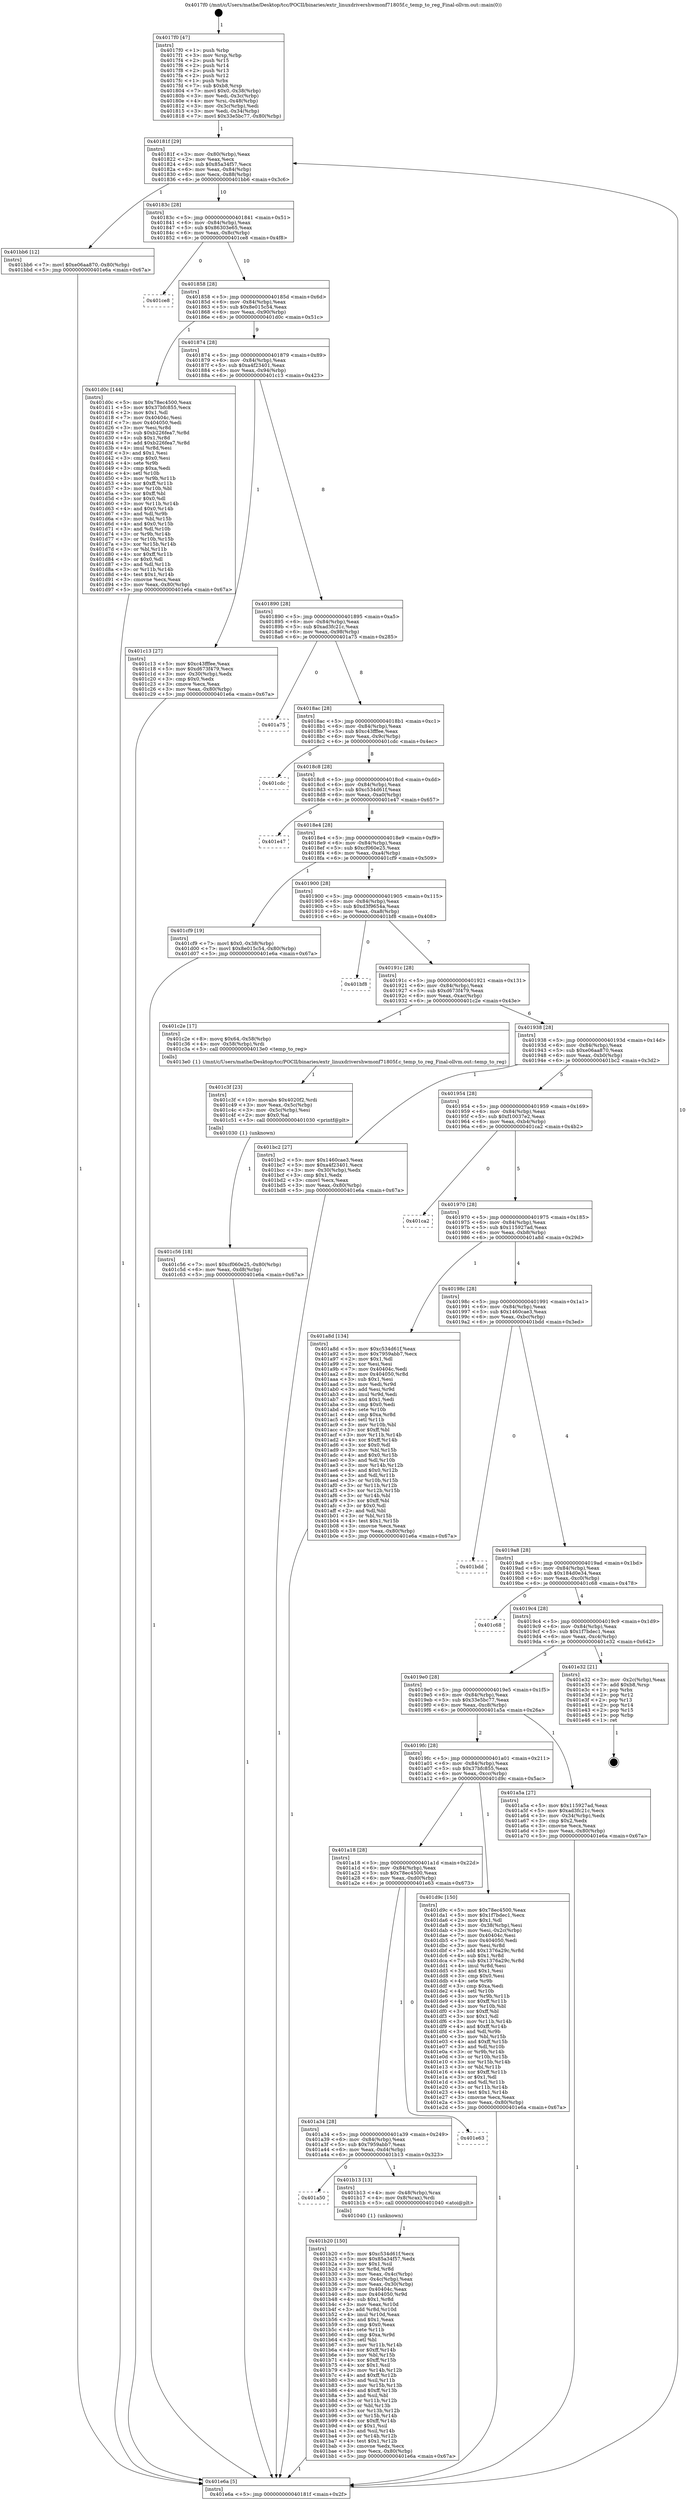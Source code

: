 digraph "0x4017f0" {
  label = "0x4017f0 (/mnt/c/Users/mathe/Desktop/tcc/POCII/binaries/extr_linuxdrivershwmonf71805f.c_temp_to_reg_Final-ollvm.out::main(0))"
  labelloc = "t"
  node[shape=record]

  Entry [label="",width=0.3,height=0.3,shape=circle,fillcolor=black,style=filled]
  "0x40181f" [label="{
     0x40181f [29]\l
     | [instrs]\l
     &nbsp;&nbsp;0x40181f \<+3\>: mov -0x80(%rbp),%eax\l
     &nbsp;&nbsp;0x401822 \<+2\>: mov %eax,%ecx\l
     &nbsp;&nbsp;0x401824 \<+6\>: sub $0x85a34f57,%ecx\l
     &nbsp;&nbsp;0x40182a \<+6\>: mov %eax,-0x84(%rbp)\l
     &nbsp;&nbsp;0x401830 \<+6\>: mov %ecx,-0x88(%rbp)\l
     &nbsp;&nbsp;0x401836 \<+6\>: je 0000000000401bb6 \<main+0x3c6\>\l
  }"]
  "0x401bb6" [label="{
     0x401bb6 [12]\l
     | [instrs]\l
     &nbsp;&nbsp;0x401bb6 \<+7\>: movl $0xe06aa870,-0x80(%rbp)\l
     &nbsp;&nbsp;0x401bbd \<+5\>: jmp 0000000000401e6a \<main+0x67a\>\l
  }"]
  "0x40183c" [label="{
     0x40183c [28]\l
     | [instrs]\l
     &nbsp;&nbsp;0x40183c \<+5\>: jmp 0000000000401841 \<main+0x51\>\l
     &nbsp;&nbsp;0x401841 \<+6\>: mov -0x84(%rbp),%eax\l
     &nbsp;&nbsp;0x401847 \<+5\>: sub $0x86303e65,%eax\l
     &nbsp;&nbsp;0x40184c \<+6\>: mov %eax,-0x8c(%rbp)\l
     &nbsp;&nbsp;0x401852 \<+6\>: je 0000000000401ce8 \<main+0x4f8\>\l
  }"]
  Exit [label="",width=0.3,height=0.3,shape=circle,fillcolor=black,style=filled,peripheries=2]
  "0x401ce8" [label="{
     0x401ce8\l
  }", style=dashed]
  "0x401858" [label="{
     0x401858 [28]\l
     | [instrs]\l
     &nbsp;&nbsp;0x401858 \<+5\>: jmp 000000000040185d \<main+0x6d\>\l
     &nbsp;&nbsp;0x40185d \<+6\>: mov -0x84(%rbp),%eax\l
     &nbsp;&nbsp;0x401863 \<+5\>: sub $0x8e015c54,%eax\l
     &nbsp;&nbsp;0x401868 \<+6\>: mov %eax,-0x90(%rbp)\l
     &nbsp;&nbsp;0x40186e \<+6\>: je 0000000000401d0c \<main+0x51c\>\l
  }"]
  "0x401c56" [label="{
     0x401c56 [18]\l
     | [instrs]\l
     &nbsp;&nbsp;0x401c56 \<+7\>: movl $0xcf060e25,-0x80(%rbp)\l
     &nbsp;&nbsp;0x401c5d \<+6\>: mov %eax,-0xd8(%rbp)\l
     &nbsp;&nbsp;0x401c63 \<+5\>: jmp 0000000000401e6a \<main+0x67a\>\l
  }"]
  "0x401d0c" [label="{
     0x401d0c [144]\l
     | [instrs]\l
     &nbsp;&nbsp;0x401d0c \<+5\>: mov $0x78ec4500,%eax\l
     &nbsp;&nbsp;0x401d11 \<+5\>: mov $0x37bfc855,%ecx\l
     &nbsp;&nbsp;0x401d16 \<+2\>: mov $0x1,%dl\l
     &nbsp;&nbsp;0x401d18 \<+7\>: mov 0x40404c,%esi\l
     &nbsp;&nbsp;0x401d1f \<+7\>: mov 0x404050,%edi\l
     &nbsp;&nbsp;0x401d26 \<+3\>: mov %esi,%r8d\l
     &nbsp;&nbsp;0x401d29 \<+7\>: sub $0xb226fea7,%r8d\l
     &nbsp;&nbsp;0x401d30 \<+4\>: sub $0x1,%r8d\l
     &nbsp;&nbsp;0x401d34 \<+7\>: add $0xb226fea7,%r8d\l
     &nbsp;&nbsp;0x401d3b \<+4\>: imul %r8d,%esi\l
     &nbsp;&nbsp;0x401d3f \<+3\>: and $0x1,%esi\l
     &nbsp;&nbsp;0x401d42 \<+3\>: cmp $0x0,%esi\l
     &nbsp;&nbsp;0x401d45 \<+4\>: sete %r9b\l
     &nbsp;&nbsp;0x401d49 \<+3\>: cmp $0xa,%edi\l
     &nbsp;&nbsp;0x401d4c \<+4\>: setl %r10b\l
     &nbsp;&nbsp;0x401d50 \<+3\>: mov %r9b,%r11b\l
     &nbsp;&nbsp;0x401d53 \<+4\>: xor $0xff,%r11b\l
     &nbsp;&nbsp;0x401d57 \<+3\>: mov %r10b,%bl\l
     &nbsp;&nbsp;0x401d5a \<+3\>: xor $0xff,%bl\l
     &nbsp;&nbsp;0x401d5d \<+3\>: xor $0x0,%dl\l
     &nbsp;&nbsp;0x401d60 \<+3\>: mov %r11b,%r14b\l
     &nbsp;&nbsp;0x401d63 \<+4\>: and $0x0,%r14b\l
     &nbsp;&nbsp;0x401d67 \<+3\>: and %dl,%r9b\l
     &nbsp;&nbsp;0x401d6a \<+3\>: mov %bl,%r15b\l
     &nbsp;&nbsp;0x401d6d \<+4\>: and $0x0,%r15b\l
     &nbsp;&nbsp;0x401d71 \<+3\>: and %dl,%r10b\l
     &nbsp;&nbsp;0x401d74 \<+3\>: or %r9b,%r14b\l
     &nbsp;&nbsp;0x401d77 \<+3\>: or %r10b,%r15b\l
     &nbsp;&nbsp;0x401d7a \<+3\>: xor %r15b,%r14b\l
     &nbsp;&nbsp;0x401d7d \<+3\>: or %bl,%r11b\l
     &nbsp;&nbsp;0x401d80 \<+4\>: xor $0xff,%r11b\l
     &nbsp;&nbsp;0x401d84 \<+3\>: or $0x0,%dl\l
     &nbsp;&nbsp;0x401d87 \<+3\>: and %dl,%r11b\l
     &nbsp;&nbsp;0x401d8a \<+3\>: or %r11b,%r14b\l
     &nbsp;&nbsp;0x401d8d \<+4\>: test $0x1,%r14b\l
     &nbsp;&nbsp;0x401d91 \<+3\>: cmovne %ecx,%eax\l
     &nbsp;&nbsp;0x401d94 \<+3\>: mov %eax,-0x80(%rbp)\l
     &nbsp;&nbsp;0x401d97 \<+5\>: jmp 0000000000401e6a \<main+0x67a\>\l
  }"]
  "0x401874" [label="{
     0x401874 [28]\l
     | [instrs]\l
     &nbsp;&nbsp;0x401874 \<+5\>: jmp 0000000000401879 \<main+0x89\>\l
     &nbsp;&nbsp;0x401879 \<+6\>: mov -0x84(%rbp),%eax\l
     &nbsp;&nbsp;0x40187f \<+5\>: sub $0xa4f23401,%eax\l
     &nbsp;&nbsp;0x401884 \<+6\>: mov %eax,-0x94(%rbp)\l
     &nbsp;&nbsp;0x40188a \<+6\>: je 0000000000401c13 \<main+0x423\>\l
  }"]
  "0x401c3f" [label="{
     0x401c3f [23]\l
     | [instrs]\l
     &nbsp;&nbsp;0x401c3f \<+10\>: movabs $0x4020f2,%rdi\l
     &nbsp;&nbsp;0x401c49 \<+3\>: mov %eax,-0x5c(%rbp)\l
     &nbsp;&nbsp;0x401c4c \<+3\>: mov -0x5c(%rbp),%esi\l
     &nbsp;&nbsp;0x401c4f \<+2\>: mov $0x0,%al\l
     &nbsp;&nbsp;0x401c51 \<+5\>: call 0000000000401030 \<printf@plt\>\l
     | [calls]\l
     &nbsp;&nbsp;0x401030 \{1\} (unknown)\l
  }"]
  "0x401c13" [label="{
     0x401c13 [27]\l
     | [instrs]\l
     &nbsp;&nbsp;0x401c13 \<+5\>: mov $0xc43fffee,%eax\l
     &nbsp;&nbsp;0x401c18 \<+5\>: mov $0xd673f479,%ecx\l
     &nbsp;&nbsp;0x401c1d \<+3\>: mov -0x30(%rbp),%edx\l
     &nbsp;&nbsp;0x401c20 \<+3\>: cmp $0x0,%edx\l
     &nbsp;&nbsp;0x401c23 \<+3\>: cmove %ecx,%eax\l
     &nbsp;&nbsp;0x401c26 \<+3\>: mov %eax,-0x80(%rbp)\l
     &nbsp;&nbsp;0x401c29 \<+5\>: jmp 0000000000401e6a \<main+0x67a\>\l
  }"]
  "0x401890" [label="{
     0x401890 [28]\l
     | [instrs]\l
     &nbsp;&nbsp;0x401890 \<+5\>: jmp 0000000000401895 \<main+0xa5\>\l
     &nbsp;&nbsp;0x401895 \<+6\>: mov -0x84(%rbp),%eax\l
     &nbsp;&nbsp;0x40189b \<+5\>: sub $0xad3fc21c,%eax\l
     &nbsp;&nbsp;0x4018a0 \<+6\>: mov %eax,-0x98(%rbp)\l
     &nbsp;&nbsp;0x4018a6 \<+6\>: je 0000000000401a75 \<main+0x285\>\l
  }"]
  "0x401b20" [label="{
     0x401b20 [150]\l
     | [instrs]\l
     &nbsp;&nbsp;0x401b20 \<+5\>: mov $0xc534d61f,%ecx\l
     &nbsp;&nbsp;0x401b25 \<+5\>: mov $0x85a34f57,%edx\l
     &nbsp;&nbsp;0x401b2a \<+3\>: mov $0x1,%sil\l
     &nbsp;&nbsp;0x401b2d \<+3\>: xor %r8d,%r8d\l
     &nbsp;&nbsp;0x401b30 \<+3\>: mov %eax,-0x4c(%rbp)\l
     &nbsp;&nbsp;0x401b33 \<+3\>: mov -0x4c(%rbp),%eax\l
     &nbsp;&nbsp;0x401b36 \<+3\>: mov %eax,-0x30(%rbp)\l
     &nbsp;&nbsp;0x401b39 \<+7\>: mov 0x40404c,%eax\l
     &nbsp;&nbsp;0x401b40 \<+8\>: mov 0x404050,%r9d\l
     &nbsp;&nbsp;0x401b48 \<+4\>: sub $0x1,%r8d\l
     &nbsp;&nbsp;0x401b4c \<+3\>: mov %eax,%r10d\l
     &nbsp;&nbsp;0x401b4f \<+3\>: add %r8d,%r10d\l
     &nbsp;&nbsp;0x401b52 \<+4\>: imul %r10d,%eax\l
     &nbsp;&nbsp;0x401b56 \<+3\>: and $0x1,%eax\l
     &nbsp;&nbsp;0x401b59 \<+3\>: cmp $0x0,%eax\l
     &nbsp;&nbsp;0x401b5c \<+4\>: sete %r11b\l
     &nbsp;&nbsp;0x401b60 \<+4\>: cmp $0xa,%r9d\l
     &nbsp;&nbsp;0x401b64 \<+3\>: setl %bl\l
     &nbsp;&nbsp;0x401b67 \<+3\>: mov %r11b,%r14b\l
     &nbsp;&nbsp;0x401b6a \<+4\>: xor $0xff,%r14b\l
     &nbsp;&nbsp;0x401b6e \<+3\>: mov %bl,%r15b\l
     &nbsp;&nbsp;0x401b71 \<+4\>: xor $0xff,%r15b\l
     &nbsp;&nbsp;0x401b75 \<+4\>: xor $0x1,%sil\l
     &nbsp;&nbsp;0x401b79 \<+3\>: mov %r14b,%r12b\l
     &nbsp;&nbsp;0x401b7c \<+4\>: and $0xff,%r12b\l
     &nbsp;&nbsp;0x401b80 \<+3\>: and %sil,%r11b\l
     &nbsp;&nbsp;0x401b83 \<+3\>: mov %r15b,%r13b\l
     &nbsp;&nbsp;0x401b86 \<+4\>: and $0xff,%r13b\l
     &nbsp;&nbsp;0x401b8a \<+3\>: and %sil,%bl\l
     &nbsp;&nbsp;0x401b8d \<+3\>: or %r11b,%r12b\l
     &nbsp;&nbsp;0x401b90 \<+3\>: or %bl,%r13b\l
     &nbsp;&nbsp;0x401b93 \<+3\>: xor %r13b,%r12b\l
     &nbsp;&nbsp;0x401b96 \<+3\>: or %r15b,%r14b\l
     &nbsp;&nbsp;0x401b99 \<+4\>: xor $0xff,%r14b\l
     &nbsp;&nbsp;0x401b9d \<+4\>: or $0x1,%sil\l
     &nbsp;&nbsp;0x401ba1 \<+3\>: and %sil,%r14b\l
     &nbsp;&nbsp;0x401ba4 \<+3\>: or %r14b,%r12b\l
     &nbsp;&nbsp;0x401ba7 \<+4\>: test $0x1,%r12b\l
     &nbsp;&nbsp;0x401bab \<+3\>: cmovne %edx,%ecx\l
     &nbsp;&nbsp;0x401bae \<+3\>: mov %ecx,-0x80(%rbp)\l
     &nbsp;&nbsp;0x401bb1 \<+5\>: jmp 0000000000401e6a \<main+0x67a\>\l
  }"]
  "0x401a75" [label="{
     0x401a75\l
  }", style=dashed]
  "0x4018ac" [label="{
     0x4018ac [28]\l
     | [instrs]\l
     &nbsp;&nbsp;0x4018ac \<+5\>: jmp 00000000004018b1 \<main+0xc1\>\l
     &nbsp;&nbsp;0x4018b1 \<+6\>: mov -0x84(%rbp),%eax\l
     &nbsp;&nbsp;0x4018b7 \<+5\>: sub $0xc43fffee,%eax\l
     &nbsp;&nbsp;0x4018bc \<+6\>: mov %eax,-0x9c(%rbp)\l
     &nbsp;&nbsp;0x4018c2 \<+6\>: je 0000000000401cdc \<main+0x4ec\>\l
  }"]
  "0x401a50" [label="{
     0x401a50\l
  }", style=dashed]
  "0x401cdc" [label="{
     0x401cdc\l
  }", style=dashed]
  "0x4018c8" [label="{
     0x4018c8 [28]\l
     | [instrs]\l
     &nbsp;&nbsp;0x4018c8 \<+5\>: jmp 00000000004018cd \<main+0xdd\>\l
     &nbsp;&nbsp;0x4018cd \<+6\>: mov -0x84(%rbp),%eax\l
     &nbsp;&nbsp;0x4018d3 \<+5\>: sub $0xc534d61f,%eax\l
     &nbsp;&nbsp;0x4018d8 \<+6\>: mov %eax,-0xa0(%rbp)\l
     &nbsp;&nbsp;0x4018de \<+6\>: je 0000000000401e47 \<main+0x657\>\l
  }"]
  "0x401b13" [label="{
     0x401b13 [13]\l
     | [instrs]\l
     &nbsp;&nbsp;0x401b13 \<+4\>: mov -0x48(%rbp),%rax\l
     &nbsp;&nbsp;0x401b17 \<+4\>: mov 0x8(%rax),%rdi\l
     &nbsp;&nbsp;0x401b1b \<+5\>: call 0000000000401040 \<atoi@plt\>\l
     | [calls]\l
     &nbsp;&nbsp;0x401040 \{1\} (unknown)\l
  }"]
  "0x401e47" [label="{
     0x401e47\l
  }", style=dashed]
  "0x4018e4" [label="{
     0x4018e4 [28]\l
     | [instrs]\l
     &nbsp;&nbsp;0x4018e4 \<+5\>: jmp 00000000004018e9 \<main+0xf9\>\l
     &nbsp;&nbsp;0x4018e9 \<+6\>: mov -0x84(%rbp),%eax\l
     &nbsp;&nbsp;0x4018ef \<+5\>: sub $0xcf060e25,%eax\l
     &nbsp;&nbsp;0x4018f4 \<+6\>: mov %eax,-0xa4(%rbp)\l
     &nbsp;&nbsp;0x4018fa \<+6\>: je 0000000000401cf9 \<main+0x509\>\l
  }"]
  "0x401a34" [label="{
     0x401a34 [28]\l
     | [instrs]\l
     &nbsp;&nbsp;0x401a34 \<+5\>: jmp 0000000000401a39 \<main+0x249\>\l
     &nbsp;&nbsp;0x401a39 \<+6\>: mov -0x84(%rbp),%eax\l
     &nbsp;&nbsp;0x401a3f \<+5\>: sub $0x7959abb7,%eax\l
     &nbsp;&nbsp;0x401a44 \<+6\>: mov %eax,-0xd4(%rbp)\l
     &nbsp;&nbsp;0x401a4a \<+6\>: je 0000000000401b13 \<main+0x323\>\l
  }"]
  "0x401cf9" [label="{
     0x401cf9 [19]\l
     | [instrs]\l
     &nbsp;&nbsp;0x401cf9 \<+7\>: movl $0x0,-0x38(%rbp)\l
     &nbsp;&nbsp;0x401d00 \<+7\>: movl $0x8e015c54,-0x80(%rbp)\l
     &nbsp;&nbsp;0x401d07 \<+5\>: jmp 0000000000401e6a \<main+0x67a\>\l
  }"]
  "0x401900" [label="{
     0x401900 [28]\l
     | [instrs]\l
     &nbsp;&nbsp;0x401900 \<+5\>: jmp 0000000000401905 \<main+0x115\>\l
     &nbsp;&nbsp;0x401905 \<+6\>: mov -0x84(%rbp),%eax\l
     &nbsp;&nbsp;0x40190b \<+5\>: sub $0xd3f9654a,%eax\l
     &nbsp;&nbsp;0x401910 \<+6\>: mov %eax,-0xa8(%rbp)\l
     &nbsp;&nbsp;0x401916 \<+6\>: je 0000000000401bf8 \<main+0x408\>\l
  }"]
  "0x401e63" [label="{
     0x401e63\l
  }", style=dashed]
  "0x401bf8" [label="{
     0x401bf8\l
  }", style=dashed]
  "0x40191c" [label="{
     0x40191c [28]\l
     | [instrs]\l
     &nbsp;&nbsp;0x40191c \<+5\>: jmp 0000000000401921 \<main+0x131\>\l
     &nbsp;&nbsp;0x401921 \<+6\>: mov -0x84(%rbp),%eax\l
     &nbsp;&nbsp;0x401927 \<+5\>: sub $0xd673f479,%eax\l
     &nbsp;&nbsp;0x40192c \<+6\>: mov %eax,-0xac(%rbp)\l
     &nbsp;&nbsp;0x401932 \<+6\>: je 0000000000401c2e \<main+0x43e\>\l
  }"]
  "0x401a18" [label="{
     0x401a18 [28]\l
     | [instrs]\l
     &nbsp;&nbsp;0x401a18 \<+5\>: jmp 0000000000401a1d \<main+0x22d\>\l
     &nbsp;&nbsp;0x401a1d \<+6\>: mov -0x84(%rbp),%eax\l
     &nbsp;&nbsp;0x401a23 \<+5\>: sub $0x78ec4500,%eax\l
     &nbsp;&nbsp;0x401a28 \<+6\>: mov %eax,-0xd0(%rbp)\l
     &nbsp;&nbsp;0x401a2e \<+6\>: je 0000000000401e63 \<main+0x673\>\l
  }"]
  "0x401c2e" [label="{
     0x401c2e [17]\l
     | [instrs]\l
     &nbsp;&nbsp;0x401c2e \<+8\>: movq $0x64,-0x58(%rbp)\l
     &nbsp;&nbsp;0x401c36 \<+4\>: mov -0x58(%rbp),%rdi\l
     &nbsp;&nbsp;0x401c3a \<+5\>: call 00000000004013e0 \<temp_to_reg\>\l
     | [calls]\l
     &nbsp;&nbsp;0x4013e0 \{1\} (/mnt/c/Users/mathe/Desktop/tcc/POCII/binaries/extr_linuxdrivershwmonf71805f.c_temp_to_reg_Final-ollvm.out::temp_to_reg)\l
  }"]
  "0x401938" [label="{
     0x401938 [28]\l
     | [instrs]\l
     &nbsp;&nbsp;0x401938 \<+5\>: jmp 000000000040193d \<main+0x14d\>\l
     &nbsp;&nbsp;0x40193d \<+6\>: mov -0x84(%rbp),%eax\l
     &nbsp;&nbsp;0x401943 \<+5\>: sub $0xe06aa870,%eax\l
     &nbsp;&nbsp;0x401948 \<+6\>: mov %eax,-0xb0(%rbp)\l
     &nbsp;&nbsp;0x40194e \<+6\>: je 0000000000401bc2 \<main+0x3d2\>\l
  }"]
  "0x401d9c" [label="{
     0x401d9c [150]\l
     | [instrs]\l
     &nbsp;&nbsp;0x401d9c \<+5\>: mov $0x78ec4500,%eax\l
     &nbsp;&nbsp;0x401da1 \<+5\>: mov $0x1f7bdec1,%ecx\l
     &nbsp;&nbsp;0x401da6 \<+2\>: mov $0x1,%dl\l
     &nbsp;&nbsp;0x401da8 \<+3\>: mov -0x38(%rbp),%esi\l
     &nbsp;&nbsp;0x401dab \<+3\>: mov %esi,-0x2c(%rbp)\l
     &nbsp;&nbsp;0x401dae \<+7\>: mov 0x40404c,%esi\l
     &nbsp;&nbsp;0x401db5 \<+7\>: mov 0x404050,%edi\l
     &nbsp;&nbsp;0x401dbc \<+3\>: mov %esi,%r8d\l
     &nbsp;&nbsp;0x401dbf \<+7\>: add $0x1376a29c,%r8d\l
     &nbsp;&nbsp;0x401dc6 \<+4\>: sub $0x1,%r8d\l
     &nbsp;&nbsp;0x401dca \<+7\>: sub $0x1376a29c,%r8d\l
     &nbsp;&nbsp;0x401dd1 \<+4\>: imul %r8d,%esi\l
     &nbsp;&nbsp;0x401dd5 \<+3\>: and $0x1,%esi\l
     &nbsp;&nbsp;0x401dd8 \<+3\>: cmp $0x0,%esi\l
     &nbsp;&nbsp;0x401ddb \<+4\>: sete %r9b\l
     &nbsp;&nbsp;0x401ddf \<+3\>: cmp $0xa,%edi\l
     &nbsp;&nbsp;0x401de2 \<+4\>: setl %r10b\l
     &nbsp;&nbsp;0x401de6 \<+3\>: mov %r9b,%r11b\l
     &nbsp;&nbsp;0x401de9 \<+4\>: xor $0xff,%r11b\l
     &nbsp;&nbsp;0x401ded \<+3\>: mov %r10b,%bl\l
     &nbsp;&nbsp;0x401df0 \<+3\>: xor $0xff,%bl\l
     &nbsp;&nbsp;0x401df3 \<+3\>: xor $0x1,%dl\l
     &nbsp;&nbsp;0x401df6 \<+3\>: mov %r11b,%r14b\l
     &nbsp;&nbsp;0x401df9 \<+4\>: and $0xff,%r14b\l
     &nbsp;&nbsp;0x401dfd \<+3\>: and %dl,%r9b\l
     &nbsp;&nbsp;0x401e00 \<+3\>: mov %bl,%r15b\l
     &nbsp;&nbsp;0x401e03 \<+4\>: and $0xff,%r15b\l
     &nbsp;&nbsp;0x401e07 \<+3\>: and %dl,%r10b\l
     &nbsp;&nbsp;0x401e0a \<+3\>: or %r9b,%r14b\l
     &nbsp;&nbsp;0x401e0d \<+3\>: or %r10b,%r15b\l
     &nbsp;&nbsp;0x401e10 \<+3\>: xor %r15b,%r14b\l
     &nbsp;&nbsp;0x401e13 \<+3\>: or %bl,%r11b\l
     &nbsp;&nbsp;0x401e16 \<+4\>: xor $0xff,%r11b\l
     &nbsp;&nbsp;0x401e1a \<+3\>: or $0x1,%dl\l
     &nbsp;&nbsp;0x401e1d \<+3\>: and %dl,%r11b\l
     &nbsp;&nbsp;0x401e20 \<+3\>: or %r11b,%r14b\l
     &nbsp;&nbsp;0x401e23 \<+4\>: test $0x1,%r14b\l
     &nbsp;&nbsp;0x401e27 \<+3\>: cmovne %ecx,%eax\l
     &nbsp;&nbsp;0x401e2a \<+3\>: mov %eax,-0x80(%rbp)\l
     &nbsp;&nbsp;0x401e2d \<+5\>: jmp 0000000000401e6a \<main+0x67a\>\l
  }"]
  "0x401bc2" [label="{
     0x401bc2 [27]\l
     | [instrs]\l
     &nbsp;&nbsp;0x401bc2 \<+5\>: mov $0x1460cae3,%eax\l
     &nbsp;&nbsp;0x401bc7 \<+5\>: mov $0xa4f23401,%ecx\l
     &nbsp;&nbsp;0x401bcc \<+3\>: mov -0x30(%rbp),%edx\l
     &nbsp;&nbsp;0x401bcf \<+3\>: cmp $0x1,%edx\l
     &nbsp;&nbsp;0x401bd2 \<+3\>: cmovl %ecx,%eax\l
     &nbsp;&nbsp;0x401bd5 \<+3\>: mov %eax,-0x80(%rbp)\l
     &nbsp;&nbsp;0x401bd8 \<+5\>: jmp 0000000000401e6a \<main+0x67a\>\l
  }"]
  "0x401954" [label="{
     0x401954 [28]\l
     | [instrs]\l
     &nbsp;&nbsp;0x401954 \<+5\>: jmp 0000000000401959 \<main+0x169\>\l
     &nbsp;&nbsp;0x401959 \<+6\>: mov -0x84(%rbp),%eax\l
     &nbsp;&nbsp;0x40195f \<+5\>: sub $0xf10037e2,%eax\l
     &nbsp;&nbsp;0x401964 \<+6\>: mov %eax,-0xb4(%rbp)\l
     &nbsp;&nbsp;0x40196a \<+6\>: je 0000000000401ca2 \<main+0x4b2\>\l
  }"]
  "0x4017f0" [label="{
     0x4017f0 [47]\l
     | [instrs]\l
     &nbsp;&nbsp;0x4017f0 \<+1\>: push %rbp\l
     &nbsp;&nbsp;0x4017f1 \<+3\>: mov %rsp,%rbp\l
     &nbsp;&nbsp;0x4017f4 \<+2\>: push %r15\l
     &nbsp;&nbsp;0x4017f6 \<+2\>: push %r14\l
     &nbsp;&nbsp;0x4017f8 \<+2\>: push %r13\l
     &nbsp;&nbsp;0x4017fa \<+2\>: push %r12\l
     &nbsp;&nbsp;0x4017fc \<+1\>: push %rbx\l
     &nbsp;&nbsp;0x4017fd \<+7\>: sub $0xb8,%rsp\l
     &nbsp;&nbsp;0x401804 \<+7\>: movl $0x0,-0x38(%rbp)\l
     &nbsp;&nbsp;0x40180b \<+3\>: mov %edi,-0x3c(%rbp)\l
     &nbsp;&nbsp;0x40180e \<+4\>: mov %rsi,-0x48(%rbp)\l
     &nbsp;&nbsp;0x401812 \<+3\>: mov -0x3c(%rbp),%edi\l
     &nbsp;&nbsp;0x401815 \<+3\>: mov %edi,-0x34(%rbp)\l
     &nbsp;&nbsp;0x401818 \<+7\>: movl $0x33e5bc77,-0x80(%rbp)\l
  }"]
  "0x401ca2" [label="{
     0x401ca2\l
  }", style=dashed]
  "0x401970" [label="{
     0x401970 [28]\l
     | [instrs]\l
     &nbsp;&nbsp;0x401970 \<+5\>: jmp 0000000000401975 \<main+0x185\>\l
     &nbsp;&nbsp;0x401975 \<+6\>: mov -0x84(%rbp),%eax\l
     &nbsp;&nbsp;0x40197b \<+5\>: sub $0x115927ad,%eax\l
     &nbsp;&nbsp;0x401980 \<+6\>: mov %eax,-0xb8(%rbp)\l
     &nbsp;&nbsp;0x401986 \<+6\>: je 0000000000401a8d \<main+0x29d\>\l
  }"]
  "0x401e6a" [label="{
     0x401e6a [5]\l
     | [instrs]\l
     &nbsp;&nbsp;0x401e6a \<+5\>: jmp 000000000040181f \<main+0x2f\>\l
  }"]
  "0x401a8d" [label="{
     0x401a8d [134]\l
     | [instrs]\l
     &nbsp;&nbsp;0x401a8d \<+5\>: mov $0xc534d61f,%eax\l
     &nbsp;&nbsp;0x401a92 \<+5\>: mov $0x7959abb7,%ecx\l
     &nbsp;&nbsp;0x401a97 \<+2\>: mov $0x1,%dl\l
     &nbsp;&nbsp;0x401a99 \<+2\>: xor %esi,%esi\l
     &nbsp;&nbsp;0x401a9b \<+7\>: mov 0x40404c,%edi\l
     &nbsp;&nbsp;0x401aa2 \<+8\>: mov 0x404050,%r8d\l
     &nbsp;&nbsp;0x401aaa \<+3\>: sub $0x1,%esi\l
     &nbsp;&nbsp;0x401aad \<+3\>: mov %edi,%r9d\l
     &nbsp;&nbsp;0x401ab0 \<+3\>: add %esi,%r9d\l
     &nbsp;&nbsp;0x401ab3 \<+4\>: imul %r9d,%edi\l
     &nbsp;&nbsp;0x401ab7 \<+3\>: and $0x1,%edi\l
     &nbsp;&nbsp;0x401aba \<+3\>: cmp $0x0,%edi\l
     &nbsp;&nbsp;0x401abd \<+4\>: sete %r10b\l
     &nbsp;&nbsp;0x401ac1 \<+4\>: cmp $0xa,%r8d\l
     &nbsp;&nbsp;0x401ac5 \<+4\>: setl %r11b\l
     &nbsp;&nbsp;0x401ac9 \<+3\>: mov %r10b,%bl\l
     &nbsp;&nbsp;0x401acc \<+3\>: xor $0xff,%bl\l
     &nbsp;&nbsp;0x401acf \<+3\>: mov %r11b,%r14b\l
     &nbsp;&nbsp;0x401ad2 \<+4\>: xor $0xff,%r14b\l
     &nbsp;&nbsp;0x401ad6 \<+3\>: xor $0x0,%dl\l
     &nbsp;&nbsp;0x401ad9 \<+3\>: mov %bl,%r15b\l
     &nbsp;&nbsp;0x401adc \<+4\>: and $0x0,%r15b\l
     &nbsp;&nbsp;0x401ae0 \<+3\>: and %dl,%r10b\l
     &nbsp;&nbsp;0x401ae3 \<+3\>: mov %r14b,%r12b\l
     &nbsp;&nbsp;0x401ae6 \<+4\>: and $0x0,%r12b\l
     &nbsp;&nbsp;0x401aea \<+3\>: and %dl,%r11b\l
     &nbsp;&nbsp;0x401aed \<+3\>: or %r10b,%r15b\l
     &nbsp;&nbsp;0x401af0 \<+3\>: or %r11b,%r12b\l
     &nbsp;&nbsp;0x401af3 \<+3\>: xor %r12b,%r15b\l
     &nbsp;&nbsp;0x401af6 \<+3\>: or %r14b,%bl\l
     &nbsp;&nbsp;0x401af9 \<+3\>: xor $0xff,%bl\l
     &nbsp;&nbsp;0x401afc \<+3\>: or $0x0,%dl\l
     &nbsp;&nbsp;0x401aff \<+2\>: and %dl,%bl\l
     &nbsp;&nbsp;0x401b01 \<+3\>: or %bl,%r15b\l
     &nbsp;&nbsp;0x401b04 \<+4\>: test $0x1,%r15b\l
     &nbsp;&nbsp;0x401b08 \<+3\>: cmovne %ecx,%eax\l
     &nbsp;&nbsp;0x401b0b \<+3\>: mov %eax,-0x80(%rbp)\l
     &nbsp;&nbsp;0x401b0e \<+5\>: jmp 0000000000401e6a \<main+0x67a\>\l
  }"]
  "0x40198c" [label="{
     0x40198c [28]\l
     | [instrs]\l
     &nbsp;&nbsp;0x40198c \<+5\>: jmp 0000000000401991 \<main+0x1a1\>\l
     &nbsp;&nbsp;0x401991 \<+6\>: mov -0x84(%rbp),%eax\l
     &nbsp;&nbsp;0x401997 \<+5\>: sub $0x1460cae3,%eax\l
     &nbsp;&nbsp;0x40199c \<+6\>: mov %eax,-0xbc(%rbp)\l
     &nbsp;&nbsp;0x4019a2 \<+6\>: je 0000000000401bdd \<main+0x3ed\>\l
  }"]
  "0x4019fc" [label="{
     0x4019fc [28]\l
     | [instrs]\l
     &nbsp;&nbsp;0x4019fc \<+5\>: jmp 0000000000401a01 \<main+0x211\>\l
     &nbsp;&nbsp;0x401a01 \<+6\>: mov -0x84(%rbp),%eax\l
     &nbsp;&nbsp;0x401a07 \<+5\>: sub $0x37bfc855,%eax\l
     &nbsp;&nbsp;0x401a0c \<+6\>: mov %eax,-0xcc(%rbp)\l
     &nbsp;&nbsp;0x401a12 \<+6\>: je 0000000000401d9c \<main+0x5ac\>\l
  }"]
  "0x401bdd" [label="{
     0x401bdd\l
  }", style=dashed]
  "0x4019a8" [label="{
     0x4019a8 [28]\l
     | [instrs]\l
     &nbsp;&nbsp;0x4019a8 \<+5\>: jmp 00000000004019ad \<main+0x1bd\>\l
     &nbsp;&nbsp;0x4019ad \<+6\>: mov -0x84(%rbp),%eax\l
     &nbsp;&nbsp;0x4019b3 \<+5\>: sub $0x184d0e34,%eax\l
     &nbsp;&nbsp;0x4019b8 \<+6\>: mov %eax,-0xc0(%rbp)\l
     &nbsp;&nbsp;0x4019be \<+6\>: je 0000000000401c68 \<main+0x478\>\l
  }"]
  "0x401a5a" [label="{
     0x401a5a [27]\l
     | [instrs]\l
     &nbsp;&nbsp;0x401a5a \<+5\>: mov $0x115927ad,%eax\l
     &nbsp;&nbsp;0x401a5f \<+5\>: mov $0xad3fc21c,%ecx\l
     &nbsp;&nbsp;0x401a64 \<+3\>: mov -0x34(%rbp),%edx\l
     &nbsp;&nbsp;0x401a67 \<+3\>: cmp $0x2,%edx\l
     &nbsp;&nbsp;0x401a6a \<+3\>: cmovne %ecx,%eax\l
     &nbsp;&nbsp;0x401a6d \<+3\>: mov %eax,-0x80(%rbp)\l
     &nbsp;&nbsp;0x401a70 \<+5\>: jmp 0000000000401e6a \<main+0x67a\>\l
  }"]
  "0x401c68" [label="{
     0x401c68\l
  }", style=dashed]
  "0x4019c4" [label="{
     0x4019c4 [28]\l
     | [instrs]\l
     &nbsp;&nbsp;0x4019c4 \<+5\>: jmp 00000000004019c9 \<main+0x1d9\>\l
     &nbsp;&nbsp;0x4019c9 \<+6\>: mov -0x84(%rbp),%eax\l
     &nbsp;&nbsp;0x4019cf \<+5\>: sub $0x1f7bdec1,%eax\l
     &nbsp;&nbsp;0x4019d4 \<+6\>: mov %eax,-0xc4(%rbp)\l
     &nbsp;&nbsp;0x4019da \<+6\>: je 0000000000401e32 \<main+0x642\>\l
  }"]
  "0x4019e0" [label="{
     0x4019e0 [28]\l
     | [instrs]\l
     &nbsp;&nbsp;0x4019e0 \<+5\>: jmp 00000000004019e5 \<main+0x1f5\>\l
     &nbsp;&nbsp;0x4019e5 \<+6\>: mov -0x84(%rbp),%eax\l
     &nbsp;&nbsp;0x4019eb \<+5\>: sub $0x33e5bc77,%eax\l
     &nbsp;&nbsp;0x4019f0 \<+6\>: mov %eax,-0xc8(%rbp)\l
     &nbsp;&nbsp;0x4019f6 \<+6\>: je 0000000000401a5a \<main+0x26a\>\l
  }"]
  "0x401e32" [label="{
     0x401e32 [21]\l
     | [instrs]\l
     &nbsp;&nbsp;0x401e32 \<+3\>: mov -0x2c(%rbp),%eax\l
     &nbsp;&nbsp;0x401e35 \<+7\>: add $0xb8,%rsp\l
     &nbsp;&nbsp;0x401e3c \<+1\>: pop %rbx\l
     &nbsp;&nbsp;0x401e3d \<+2\>: pop %r12\l
     &nbsp;&nbsp;0x401e3f \<+2\>: pop %r13\l
     &nbsp;&nbsp;0x401e41 \<+2\>: pop %r14\l
     &nbsp;&nbsp;0x401e43 \<+2\>: pop %r15\l
     &nbsp;&nbsp;0x401e45 \<+1\>: pop %rbp\l
     &nbsp;&nbsp;0x401e46 \<+1\>: ret\l
  }"]
  Entry -> "0x4017f0" [label=" 1"]
  "0x40181f" -> "0x401bb6" [label=" 1"]
  "0x40181f" -> "0x40183c" [label=" 10"]
  "0x401e32" -> Exit [label=" 1"]
  "0x40183c" -> "0x401ce8" [label=" 0"]
  "0x40183c" -> "0x401858" [label=" 10"]
  "0x401d9c" -> "0x401e6a" [label=" 1"]
  "0x401858" -> "0x401d0c" [label=" 1"]
  "0x401858" -> "0x401874" [label=" 9"]
  "0x401d0c" -> "0x401e6a" [label=" 1"]
  "0x401874" -> "0x401c13" [label=" 1"]
  "0x401874" -> "0x401890" [label=" 8"]
  "0x401cf9" -> "0x401e6a" [label=" 1"]
  "0x401890" -> "0x401a75" [label=" 0"]
  "0x401890" -> "0x4018ac" [label=" 8"]
  "0x401c56" -> "0x401e6a" [label=" 1"]
  "0x4018ac" -> "0x401cdc" [label=" 0"]
  "0x4018ac" -> "0x4018c8" [label=" 8"]
  "0x401c3f" -> "0x401c56" [label=" 1"]
  "0x4018c8" -> "0x401e47" [label=" 0"]
  "0x4018c8" -> "0x4018e4" [label=" 8"]
  "0x401c2e" -> "0x401c3f" [label=" 1"]
  "0x4018e4" -> "0x401cf9" [label=" 1"]
  "0x4018e4" -> "0x401900" [label=" 7"]
  "0x401bc2" -> "0x401e6a" [label=" 1"]
  "0x401900" -> "0x401bf8" [label=" 0"]
  "0x401900" -> "0x40191c" [label=" 7"]
  "0x401bb6" -> "0x401e6a" [label=" 1"]
  "0x40191c" -> "0x401c2e" [label=" 1"]
  "0x40191c" -> "0x401938" [label=" 6"]
  "0x401b13" -> "0x401b20" [label=" 1"]
  "0x401938" -> "0x401bc2" [label=" 1"]
  "0x401938" -> "0x401954" [label=" 5"]
  "0x401a34" -> "0x401a50" [label=" 0"]
  "0x401954" -> "0x401ca2" [label=" 0"]
  "0x401954" -> "0x401970" [label=" 5"]
  "0x401c13" -> "0x401e6a" [label=" 1"]
  "0x401970" -> "0x401a8d" [label=" 1"]
  "0x401970" -> "0x40198c" [label=" 4"]
  "0x401a18" -> "0x401a34" [label=" 1"]
  "0x40198c" -> "0x401bdd" [label=" 0"]
  "0x40198c" -> "0x4019a8" [label=" 4"]
  "0x401a18" -> "0x401e63" [label=" 0"]
  "0x4019a8" -> "0x401c68" [label=" 0"]
  "0x4019a8" -> "0x4019c4" [label=" 4"]
  "0x401b20" -> "0x401e6a" [label=" 1"]
  "0x4019c4" -> "0x401e32" [label=" 1"]
  "0x4019c4" -> "0x4019e0" [label=" 3"]
  "0x4019fc" -> "0x401a18" [label=" 1"]
  "0x4019e0" -> "0x401a5a" [label=" 1"]
  "0x4019e0" -> "0x4019fc" [label=" 2"]
  "0x401a5a" -> "0x401e6a" [label=" 1"]
  "0x4017f0" -> "0x40181f" [label=" 1"]
  "0x401e6a" -> "0x40181f" [label=" 10"]
  "0x401a8d" -> "0x401e6a" [label=" 1"]
  "0x401a34" -> "0x401b13" [label=" 1"]
  "0x4019fc" -> "0x401d9c" [label=" 1"]
}
